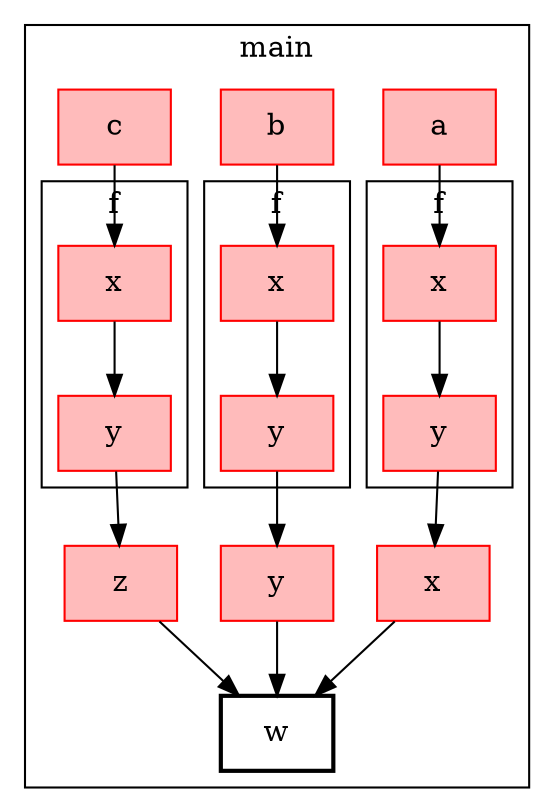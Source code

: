 digraph G {
  cp2 [label=<w>, shape=box, style="bold", ];
  cp3 [label=<x>, shape=box, fillcolor="#FFBBBB", color="#FF0000",
       style="filled", ];
  cp5 [label=<y>, shape=box, fillcolor="#FFBBBB", color="#FF0000",
       style="filled", ];
  cp7 [label=<z>, shape=box, fillcolor="#FFBBBB", color="#FF0000",
       style="filled", ];
  cp9 [label=<y>, shape=box, fillcolor="#FFBBBB", color="#FF0000",
       style="filled", ];
  cp11 [label=<y>, shape=box, fillcolor="#FFBBBB", color="#FF0000",
        style="filled", ];
  cp13 [label=<y>, shape=box, fillcolor="#FFBBBB", color="#FF0000",
        style="filled", ];
  cp15 [label=<x>, shape=box, fillcolor="#FFBBBB", color="#FF0000",
        style="filled", ];
  cp17 [label=<x>, shape=box, fillcolor="#FFBBBB", color="#FF0000",
        style="filled", ];
  cp19 [label=<x>, shape=box, fillcolor="#FFBBBB", color="#FF0000",
        style="filled", ];
  cp21 [label=<a>, shape=box, fillcolor="#FFBBBB", color="#FF0000",
        style="filled", ];
  cp23 [label=<b>, shape=box, fillcolor="#FFBBBB", color="#FF0000",
        style="filled", ];
  cp25 [label=<c>, shape=box, fillcolor="#FFBBBB", color="#FF0000",
        style="filled", ];
  
  subgraph cluster_cs_1 { label=<main>; cp25;cp23;cp21;cp7;cp5;cp3;cp2;
    subgraph cluster_cs_2 { label=<f>; cp15;cp9;
       };
    subgraph cluster_cs_3 { label=<f>; cp17;cp11;
       };
    subgraph cluster_cs_4 { label=<f>; cp19;cp13;
       };
     };
  
  cp3 -> cp2;
  cp5 -> cp2;
  cp7 -> cp2;
  cp9 -> cp3;
  cp11 -> cp5;
  cp13 -> cp7;
  cp15 -> cp9;
  cp17 -> cp11;
  cp19 -> cp13;
  cp21 -> cp15;
  cp23 -> cp17;
  cp25 -> cp19;
  
  }